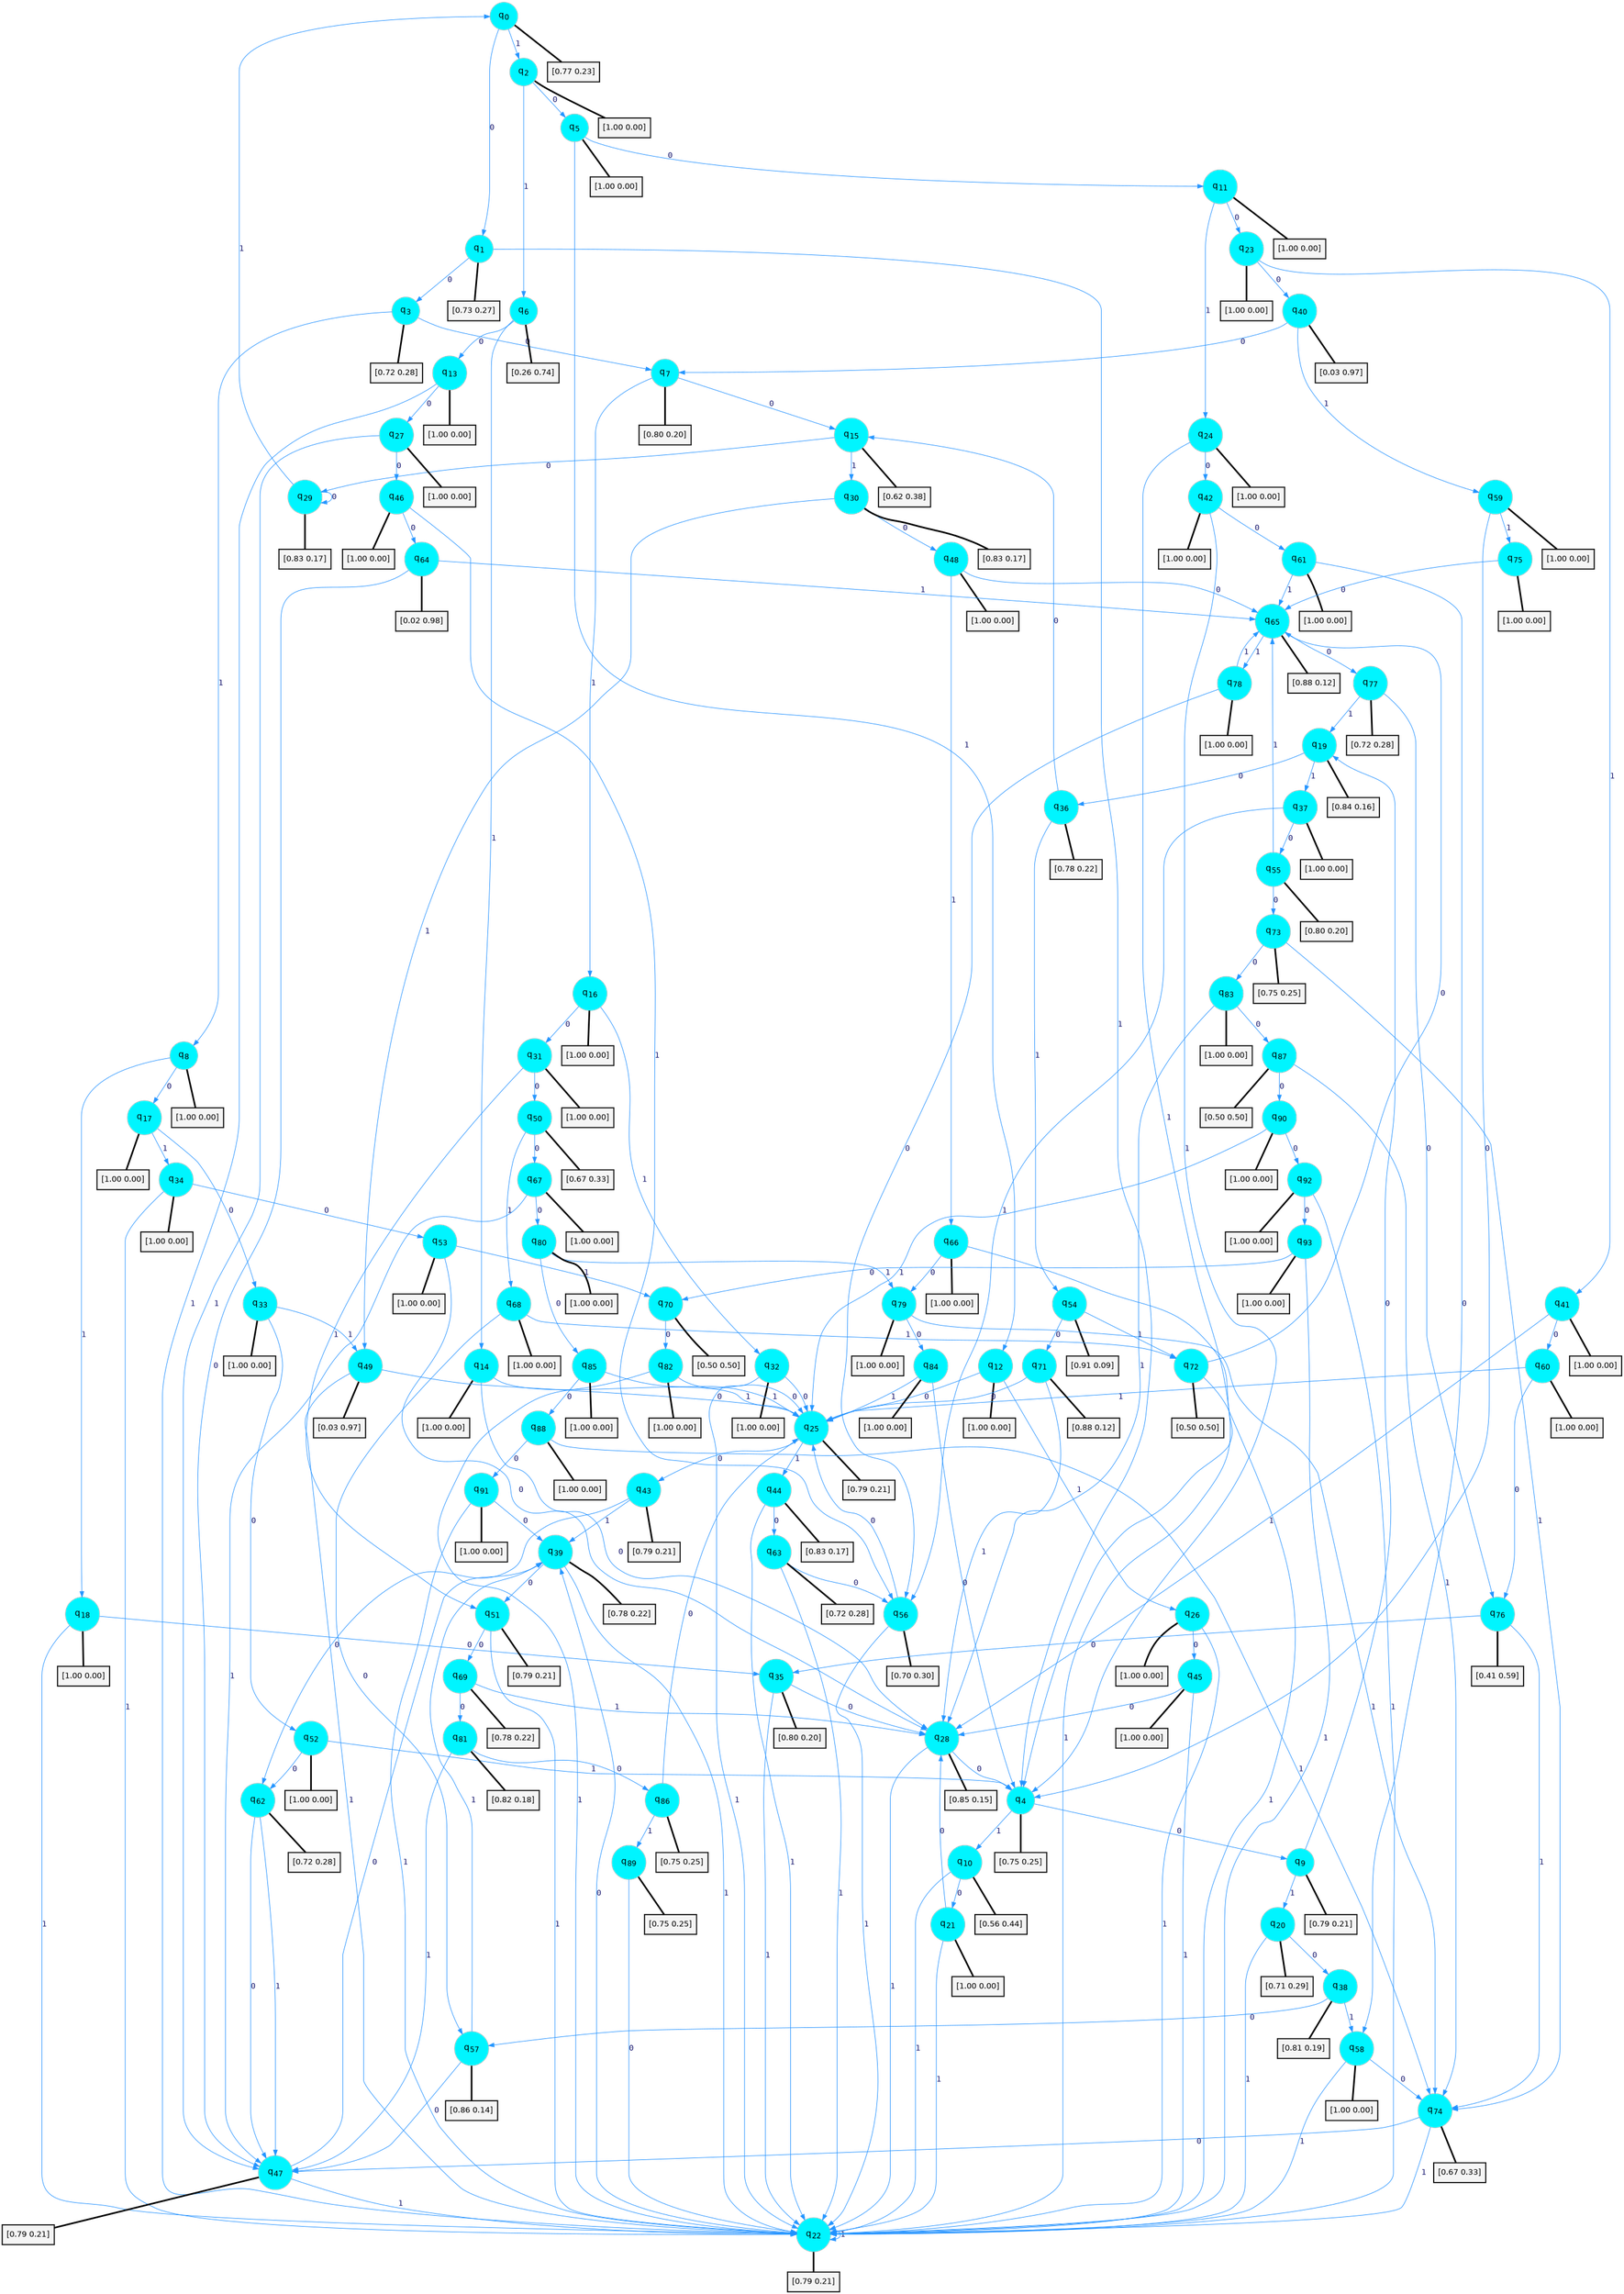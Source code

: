 digraph G {
graph [
bgcolor=transparent, dpi=300, rankdir=TD, size="40,25"];
node [
color=gray, fillcolor=turquoise1, fontcolor=black, fontname=Helvetica, fontsize=16, fontweight=bold, shape=circle, style=filled];
edge [
arrowsize=1, color=dodgerblue1, fontcolor=midnightblue, fontname=courier, fontweight=bold, penwidth=1, style=solid, weight=20];
0[label=<q<SUB>0</SUB>>];
1[label=<q<SUB>1</SUB>>];
2[label=<q<SUB>2</SUB>>];
3[label=<q<SUB>3</SUB>>];
4[label=<q<SUB>4</SUB>>];
5[label=<q<SUB>5</SUB>>];
6[label=<q<SUB>6</SUB>>];
7[label=<q<SUB>7</SUB>>];
8[label=<q<SUB>8</SUB>>];
9[label=<q<SUB>9</SUB>>];
10[label=<q<SUB>10</SUB>>];
11[label=<q<SUB>11</SUB>>];
12[label=<q<SUB>12</SUB>>];
13[label=<q<SUB>13</SUB>>];
14[label=<q<SUB>14</SUB>>];
15[label=<q<SUB>15</SUB>>];
16[label=<q<SUB>16</SUB>>];
17[label=<q<SUB>17</SUB>>];
18[label=<q<SUB>18</SUB>>];
19[label=<q<SUB>19</SUB>>];
20[label=<q<SUB>20</SUB>>];
21[label=<q<SUB>21</SUB>>];
22[label=<q<SUB>22</SUB>>];
23[label=<q<SUB>23</SUB>>];
24[label=<q<SUB>24</SUB>>];
25[label=<q<SUB>25</SUB>>];
26[label=<q<SUB>26</SUB>>];
27[label=<q<SUB>27</SUB>>];
28[label=<q<SUB>28</SUB>>];
29[label=<q<SUB>29</SUB>>];
30[label=<q<SUB>30</SUB>>];
31[label=<q<SUB>31</SUB>>];
32[label=<q<SUB>32</SUB>>];
33[label=<q<SUB>33</SUB>>];
34[label=<q<SUB>34</SUB>>];
35[label=<q<SUB>35</SUB>>];
36[label=<q<SUB>36</SUB>>];
37[label=<q<SUB>37</SUB>>];
38[label=<q<SUB>38</SUB>>];
39[label=<q<SUB>39</SUB>>];
40[label=<q<SUB>40</SUB>>];
41[label=<q<SUB>41</SUB>>];
42[label=<q<SUB>42</SUB>>];
43[label=<q<SUB>43</SUB>>];
44[label=<q<SUB>44</SUB>>];
45[label=<q<SUB>45</SUB>>];
46[label=<q<SUB>46</SUB>>];
47[label=<q<SUB>47</SUB>>];
48[label=<q<SUB>48</SUB>>];
49[label=<q<SUB>49</SUB>>];
50[label=<q<SUB>50</SUB>>];
51[label=<q<SUB>51</SUB>>];
52[label=<q<SUB>52</SUB>>];
53[label=<q<SUB>53</SUB>>];
54[label=<q<SUB>54</SUB>>];
55[label=<q<SUB>55</SUB>>];
56[label=<q<SUB>56</SUB>>];
57[label=<q<SUB>57</SUB>>];
58[label=<q<SUB>58</SUB>>];
59[label=<q<SUB>59</SUB>>];
60[label=<q<SUB>60</SUB>>];
61[label=<q<SUB>61</SUB>>];
62[label=<q<SUB>62</SUB>>];
63[label=<q<SUB>63</SUB>>];
64[label=<q<SUB>64</SUB>>];
65[label=<q<SUB>65</SUB>>];
66[label=<q<SUB>66</SUB>>];
67[label=<q<SUB>67</SUB>>];
68[label=<q<SUB>68</SUB>>];
69[label=<q<SUB>69</SUB>>];
70[label=<q<SUB>70</SUB>>];
71[label=<q<SUB>71</SUB>>];
72[label=<q<SUB>72</SUB>>];
73[label=<q<SUB>73</SUB>>];
74[label=<q<SUB>74</SUB>>];
75[label=<q<SUB>75</SUB>>];
76[label=<q<SUB>76</SUB>>];
77[label=<q<SUB>77</SUB>>];
78[label=<q<SUB>78</SUB>>];
79[label=<q<SUB>79</SUB>>];
80[label=<q<SUB>80</SUB>>];
81[label=<q<SUB>81</SUB>>];
82[label=<q<SUB>82</SUB>>];
83[label=<q<SUB>83</SUB>>];
84[label=<q<SUB>84</SUB>>];
85[label=<q<SUB>85</SUB>>];
86[label=<q<SUB>86</SUB>>];
87[label=<q<SUB>87</SUB>>];
88[label=<q<SUB>88</SUB>>];
89[label=<q<SUB>89</SUB>>];
90[label=<q<SUB>90</SUB>>];
91[label=<q<SUB>91</SUB>>];
92[label=<q<SUB>92</SUB>>];
93[label=<q<SUB>93</SUB>>];
94[label="[0.77 0.23]", shape=box,fontcolor=black, fontname=Helvetica, fontsize=14, penwidth=2, fillcolor=whitesmoke,color=black];
95[label="[0.73 0.27]", shape=box,fontcolor=black, fontname=Helvetica, fontsize=14, penwidth=2, fillcolor=whitesmoke,color=black];
96[label="[1.00 0.00]", shape=box,fontcolor=black, fontname=Helvetica, fontsize=14, penwidth=2, fillcolor=whitesmoke,color=black];
97[label="[0.72 0.28]", shape=box,fontcolor=black, fontname=Helvetica, fontsize=14, penwidth=2, fillcolor=whitesmoke,color=black];
98[label="[0.75 0.25]", shape=box,fontcolor=black, fontname=Helvetica, fontsize=14, penwidth=2, fillcolor=whitesmoke,color=black];
99[label="[1.00 0.00]", shape=box,fontcolor=black, fontname=Helvetica, fontsize=14, penwidth=2, fillcolor=whitesmoke,color=black];
100[label="[0.26 0.74]", shape=box,fontcolor=black, fontname=Helvetica, fontsize=14, penwidth=2, fillcolor=whitesmoke,color=black];
101[label="[0.80 0.20]", shape=box,fontcolor=black, fontname=Helvetica, fontsize=14, penwidth=2, fillcolor=whitesmoke,color=black];
102[label="[1.00 0.00]", shape=box,fontcolor=black, fontname=Helvetica, fontsize=14, penwidth=2, fillcolor=whitesmoke,color=black];
103[label="[0.79 0.21]", shape=box,fontcolor=black, fontname=Helvetica, fontsize=14, penwidth=2, fillcolor=whitesmoke,color=black];
104[label="[0.56 0.44]", shape=box,fontcolor=black, fontname=Helvetica, fontsize=14, penwidth=2, fillcolor=whitesmoke,color=black];
105[label="[1.00 0.00]", shape=box,fontcolor=black, fontname=Helvetica, fontsize=14, penwidth=2, fillcolor=whitesmoke,color=black];
106[label="[1.00 0.00]", shape=box,fontcolor=black, fontname=Helvetica, fontsize=14, penwidth=2, fillcolor=whitesmoke,color=black];
107[label="[1.00 0.00]", shape=box,fontcolor=black, fontname=Helvetica, fontsize=14, penwidth=2, fillcolor=whitesmoke,color=black];
108[label="[1.00 0.00]", shape=box,fontcolor=black, fontname=Helvetica, fontsize=14, penwidth=2, fillcolor=whitesmoke,color=black];
109[label="[0.62 0.38]", shape=box,fontcolor=black, fontname=Helvetica, fontsize=14, penwidth=2, fillcolor=whitesmoke,color=black];
110[label="[1.00 0.00]", shape=box,fontcolor=black, fontname=Helvetica, fontsize=14, penwidth=2, fillcolor=whitesmoke,color=black];
111[label="[1.00 0.00]", shape=box,fontcolor=black, fontname=Helvetica, fontsize=14, penwidth=2, fillcolor=whitesmoke,color=black];
112[label="[1.00 0.00]", shape=box,fontcolor=black, fontname=Helvetica, fontsize=14, penwidth=2, fillcolor=whitesmoke,color=black];
113[label="[0.84 0.16]", shape=box,fontcolor=black, fontname=Helvetica, fontsize=14, penwidth=2, fillcolor=whitesmoke,color=black];
114[label="[0.71 0.29]", shape=box,fontcolor=black, fontname=Helvetica, fontsize=14, penwidth=2, fillcolor=whitesmoke,color=black];
115[label="[1.00 0.00]", shape=box,fontcolor=black, fontname=Helvetica, fontsize=14, penwidth=2, fillcolor=whitesmoke,color=black];
116[label="[0.79 0.21]", shape=box,fontcolor=black, fontname=Helvetica, fontsize=14, penwidth=2, fillcolor=whitesmoke,color=black];
117[label="[1.00 0.00]", shape=box,fontcolor=black, fontname=Helvetica, fontsize=14, penwidth=2, fillcolor=whitesmoke,color=black];
118[label="[1.00 0.00]", shape=box,fontcolor=black, fontname=Helvetica, fontsize=14, penwidth=2, fillcolor=whitesmoke,color=black];
119[label="[0.79 0.21]", shape=box,fontcolor=black, fontname=Helvetica, fontsize=14, penwidth=2, fillcolor=whitesmoke,color=black];
120[label="[1.00 0.00]", shape=box,fontcolor=black, fontname=Helvetica, fontsize=14, penwidth=2, fillcolor=whitesmoke,color=black];
121[label="[1.00 0.00]", shape=box,fontcolor=black, fontname=Helvetica, fontsize=14, penwidth=2, fillcolor=whitesmoke,color=black];
122[label="[0.85 0.15]", shape=box,fontcolor=black, fontname=Helvetica, fontsize=14, penwidth=2, fillcolor=whitesmoke,color=black];
123[label="[0.83 0.17]", shape=box,fontcolor=black, fontname=Helvetica, fontsize=14, penwidth=2, fillcolor=whitesmoke,color=black];
124[label="[0.83 0.17]", shape=box,fontcolor=black, fontname=Helvetica, fontsize=14, penwidth=2, fillcolor=whitesmoke,color=black];
125[label="[1.00 0.00]", shape=box,fontcolor=black, fontname=Helvetica, fontsize=14, penwidth=2, fillcolor=whitesmoke,color=black];
126[label="[1.00 0.00]", shape=box,fontcolor=black, fontname=Helvetica, fontsize=14, penwidth=2, fillcolor=whitesmoke,color=black];
127[label="[1.00 0.00]", shape=box,fontcolor=black, fontname=Helvetica, fontsize=14, penwidth=2, fillcolor=whitesmoke,color=black];
128[label="[1.00 0.00]", shape=box,fontcolor=black, fontname=Helvetica, fontsize=14, penwidth=2, fillcolor=whitesmoke,color=black];
129[label="[0.80 0.20]", shape=box,fontcolor=black, fontname=Helvetica, fontsize=14, penwidth=2, fillcolor=whitesmoke,color=black];
130[label="[0.78 0.22]", shape=box,fontcolor=black, fontname=Helvetica, fontsize=14, penwidth=2, fillcolor=whitesmoke,color=black];
131[label="[1.00 0.00]", shape=box,fontcolor=black, fontname=Helvetica, fontsize=14, penwidth=2, fillcolor=whitesmoke,color=black];
132[label="[0.81 0.19]", shape=box,fontcolor=black, fontname=Helvetica, fontsize=14, penwidth=2, fillcolor=whitesmoke,color=black];
133[label="[0.78 0.22]", shape=box,fontcolor=black, fontname=Helvetica, fontsize=14, penwidth=2, fillcolor=whitesmoke,color=black];
134[label="[0.03 0.97]", shape=box,fontcolor=black, fontname=Helvetica, fontsize=14, penwidth=2, fillcolor=whitesmoke,color=black];
135[label="[1.00 0.00]", shape=box,fontcolor=black, fontname=Helvetica, fontsize=14, penwidth=2, fillcolor=whitesmoke,color=black];
136[label="[1.00 0.00]", shape=box,fontcolor=black, fontname=Helvetica, fontsize=14, penwidth=2, fillcolor=whitesmoke,color=black];
137[label="[0.79 0.21]", shape=box,fontcolor=black, fontname=Helvetica, fontsize=14, penwidth=2, fillcolor=whitesmoke,color=black];
138[label="[0.83 0.17]", shape=box,fontcolor=black, fontname=Helvetica, fontsize=14, penwidth=2, fillcolor=whitesmoke,color=black];
139[label="[1.00 0.00]", shape=box,fontcolor=black, fontname=Helvetica, fontsize=14, penwidth=2, fillcolor=whitesmoke,color=black];
140[label="[1.00 0.00]", shape=box,fontcolor=black, fontname=Helvetica, fontsize=14, penwidth=2, fillcolor=whitesmoke,color=black];
141[label="[0.79 0.21]", shape=box,fontcolor=black, fontname=Helvetica, fontsize=14, penwidth=2, fillcolor=whitesmoke,color=black];
142[label="[1.00 0.00]", shape=box,fontcolor=black, fontname=Helvetica, fontsize=14, penwidth=2, fillcolor=whitesmoke,color=black];
143[label="[0.03 0.97]", shape=box,fontcolor=black, fontname=Helvetica, fontsize=14, penwidth=2, fillcolor=whitesmoke,color=black];
144[label="[0.67 0.33]", shape=box,fontcolor=black, fontname=Helvetica, fontsize=14, penwidth=2, fillcolor=whitesmoke,color=black];
145[label="[0.79 0.21]", shape=box,fontcolor=black, fontname=Helvetica, fontsize=14, penwidth=2, fillcolor=whitesmoke,color=black];
146[label="[1.00 0.00]", shape=box,fontcolor=black, fontname=Helvetica, fontsize=14, penwidth=2, fillcolor=whitesmoke,color=black];
147[label="[1.00 0.00]", shape=box,fontcolor=black, fontname=Helvetica, fontsize=14, penwidth=2, fillcolor=whitesmoke,color=black];
148[label="[0.91 0.09]", shape=box,fontcolor=black, fontname=Helvetica, fontsize=14, penwidth=2, fillcolor=whitesmoke,color=black];
149[label="[0.80 0.20]", shape=box,fontcolor=black, fontname=Helvetica, fontsize=14, penwidth=2, fillcolor=whitesmoke,color=black];
150[label="[0.70 0.30]", shape=box,fontcolor=black, fontname=Helvetica, fontsize=14, penwidth=2, fillcolor=whitesmoke,color=black];
151[label="[0.86 0.14]", shape=box,fontcolor=black, fontname=Helvetica, fontsize=14, penwidth=2, fillcolor=whitesmoke,color=black];
152[label="[1.00 0.00]", shape=box,fontcolor=black, fontname=Helvetica, fontsize=14, penwidth=2, fillcolor=whitesmoke,color=black];
153[label="[1.00 0.00]", shape=box,fontcolor=black, fontname=Helvetica, fontsize=14, penwidth=2, fillcolor=whitesmoke,color=black];
154[label="[1.00 0.00]", shape=box,fontcolor=black, fontname=Helvetica, fontsize=14, penwidth=2, fillcolor=whitesmoke,color=black];
155[label="[1.00 0.00]", shape=box,fontcolor=black, fontname=Helvetica, fontsize=14, penwidth=2, fillcolor=whitesmoke,color=black];
156[label="[0.72 0.28]", shape=box,fontcolor=black, fontname=Helvetica, fontsize=14, penwidth=2, fillcolor=whitesmoke,color=black];
157[label="[0.72 0.28]", shape=box,fontcolor=black, fontname=Helvetica, fontsize=14, penwidth=2, fillcolor=whitesmoke,color=black];
158[label="[0.02 0.98]", shape=box,fontcolor=black, fontname=Helvetica, fontsize=14, penwidth=2, fillcolor=whitesmoke,color=black];
159[label="[0.88 0.12]", shape=box,fontcolor=black, fontname=Helvetica, fontsize=14, penwidth=2, fillcolor=whitesmoke,color=black];
160[label="[1.00 0.00]", shape=box,fontcolor=black, fontname=Helvetica, fontsize=14, penwidth=2, fillcolor=whitesmoke,color=black];
161[label="[1.00 0.00]", shape=box,fontcolor=black, fontname=Helvetica, fontsize=14, penwidth=2, fillcolor=whitesmoke,color=black];
162[label="[1.00 0.00]", shape=box,fontcolor=black, fontname=Helvetica, fontsize=14, penwidth=2, fillcolor=whitesmoke,color=black];
163[label="[0.78 0.22]", shape=box,fontcolor=black, fontname=Helvetica, fontsize=14, penwidth=2, fillcolor=whitesmoke,color=black];
164[label="[0.50 0.50]", shape=box,fontcolor=black, fontname=Helvetica, fontsize=14, penwidth=2, fillcolor=whitesmoke,color=black];
165[label="[0.88 0.12]", shape=box,fontcolor=black, fontname=Helvetica, fontsize=14, penwidth=2, fillcolor=whitesmoke,color=black];
166[label="[0.50 0.50]", shape=box,fontcolor=black, fontname=Helvetica, fontsize=14, penwidth=2, fillcolor=whitesmoke,color=black];
167[label="[0.75 0.25]", shape=box,fontcolor=black, fontname=Helvetica, fontsize=14, penwidth=2, fillcolor=whitesmoke,color=black];
168[label="[0.67 0.33]", shape=box,fontcolor=black, fontname=Helvetica, fontsize=14, penwidth=2, fillcolor=whitesmoke,color=black];
169[label="[1.00 0.00]", shape=box,fontcolor=black, fontname=Helvetica, fontsize=14, penwidth=2, fillcolor=whitesmoke,color=black];
170[label="[0.41 0.59]", shape=box,fontcolor=black, fontname=Helvetica, fontsize=14, penwidth=2, fillcolor=whitesmoke,color=black];
171[label="[0.72 0.28]", shape=box,fontcolor=black, fontname=Helvetica, fontsize=14, penwidth=2, fillcolor=whitesmoke,color=black];
172[label="[1.00 0.00]", shape=box,fontcolor=black, fontname=Helvetica, fontsize=14, penwidth=2, fillcolor=whitesmoke,color=black];
173[label="[1.00 0.00]", shape=box,fontcolor=black, fontname=Helvetica, fontsize=14, penwidth=2, fillcolor=whitesmoke,color=black];
174[label="[1.00 0.00]", shape=box,fontcolor=black, fontname=Helvetica, fontsize=14, penwidth=2, fillcolor=whitesmoke,color=black];
175[label="[0.82 0.18]", shape=box,fontcolor=black, fontname=Helvetica, fontsize=14, penwidth=2, fillcolor=whitesmoke,color=black];
176[label="[1.00 0.00]", shape=box,fontcolor=black, fontname=Helvetica, fontsize=14, penwidth=2, fillcolor=whitesmoke,color=black];
177[label="[1.00 0.00]", shape=box,fontcolor=black, fontname=Helvetica, fontsize=14, penwidth=2, fillcolor=whitesmoke,color=black];
178[label="[1.00 0.00]", shape=box,fontcolor=black, fontname=Helvetica, fontsize=14, penwidth=2, fillcolor=whitesmoke,color=black];
179[label="[1.00 0.00]", shape=box,fontcolor=black, fontname=Helvetica, fontsize=14, penwidth=2, fillcolor=whitesmoke,color=black];
180[label="[0.75 0.25]", shape=box,fontcolor=black, fontname=Helvetica, fontsize=14, penwidth=2, fillcolor=whitesmoke,color=black];
181[label="[0.50 0.50]", shape=box,fontcolor=black, fontname=Helvetica, fontsize=14, penwidth=2, fillcolor=whitesmoke,color=black];
182[label="[1.00 0.00]", shape=box,fontcolor=black, fontname=Helvetica, fontsize=14, penwidth=2, fillcolor=whitesmoke,color=black];
183[label="[0.75 0.25]", shape=box,fontcolor=black, fontname=Helvetica, fontsize=14, penwidth=2, fillcolor=whitesmoke,color=black];
184[label="[1.00 0.00]", shape=box,fontcolor=black, fontname=Helvetica, fontsize=14, penwidth=2, fillcolor=whitesmoke,color=black];
185[label="[1.00 0.00]", shape=box,fontcolor=black, fontname=Helvetica, fontsize=14, penwidth=2, fillcolor=whitesmoke,color=black];
186[label="[1.00 0.00]", shape=box,fontcolor=black, fontname=Helvetica, fontsize=14, penwidth=2, fillcolor=whitesmoke,color=black];
187[label="[1.00 0.00]", shape=box,fontcolor=black, fontname=Helvetica, fontsize=14, penwidth=2, fillcolor=whitesmoke,color=black];
0->1 [label=0];
0->2 [label=1];
0->94 [arrowhead=none, penwidth=3,color=black];
1->3 [label=0];
1->4 [label=1];
1->95 [arrowhead=none, penwidth=3,color=black];
2->5 [label=0];
2->6 [label=1];
2->96 [arrowhead=none, penwidth=3,color=black];
3->7 [label=0];
3->8 [label=1];
3->97 [arrowhead=none, penwidth=3,color=black];
4->9 [label=0];
4->10 [label=1];
4->98 [arrowhead=none, penwidth=3,color=black];
5->11 [label=0];
5->12 [label=1];
5->99 [arrowhead=none, penwidth=3,color=black];
6->13 [label=0];
6->14 [label=1];
6->100 [arrowhead=none, penwidth=3,color=black];
7->15 [label=0];
7->16 [label=1];
7->101 [arrowhead=none, penwidth=3,color=black];
8->17 [label=0];
8->18 [label=1];
8->102 [arrowhead=none, penwidth=3,color=black];
9->19 [label=0];
9->20 [label=1];
9->103 [arrowhead=none, penwidth=3,color=black];
10->21 [label=0];
10->22 [label=1];
10->104 [arrowhead=none, penwidth=3,color=black];
11->23 [label=0];
11->24 [label=1];
11->105 [arrowhead=none, penwidth=3,color=black];
12->25 [label=0];
12->26 [label=1];
12->106 [arrowhead=none, penwidth=3,color=black];
13->27 [label=0];
13->22 [label=1];
13->107 [arrowhead=none, penwidth=3,color=black];
14->28 [label=0];
14->25 [label=1];
14->108 [arrowhead=none, penwidth=3,color=black];
15->29 [label=0];
15->30 [label=1];
15->109 [arrowhead=none, penwidth=3,color=black];
16->31 [label=0];
16->32 [label=1];
16->110 [arrowhead=none, penwidth=3,color=black];
17->33 [label=0];
17->34 [label=1];
17->111 [arrowhead=none, penwidth=3,color=black];
18->35 [label=0];
18->22 [label=1];
18->112 [arrowhead=none, penwidth=3,color=black];
19->36 [label=0];
19->37 [label=1];
19->113 [arrowhead=none, penwidth=3,color=black];
20->38 [label=0];
20->22 [label=1];
20->114 [arrowhead=none, penwidth=3,color=black];
21->28 [label=0];
21->22 [label=1];
21->115 [arrowhead=none, penwidth=3,color=black];
22->39 [label=0];
22->22 [label=1];
22->116 [arrowhead=none, penwidth=3,color=black];
23->40 [label=0];
23->41 [label=1];
23->117 [arrowhead=none, penwidth=3,color=black];
24->42 [label=0];
24->4 [label=1];
24->118 [arrowhead=none, penwidth=3,color=black];
25->43 [label=0];
25->44 [label=1];
25->119 [arrowhead=none, penwidth=3,color=black];
26->45 [label=0];
26->22 [label=1];
26->120 [arrowhead=none, penwidth=3,color=black];
27->46 [label=0];
27->47 [label=1];
27->121 [arrowhead=none, penwidth=3,color=black];
28->4 [label=0];
28->22 [label=1];
28->122 [arrowhead=none, penwidth=3,color=black];
29->29 [label=0];
29->0 [label=1];
29->123 [arrowhead=none, penwidth=3,color=black];
30->48 [label=0];
30->49 [label=1];
30->124 [arrowhead=none, penwidth=3,color=black];
31->50 [label=0];
31->51 [label=1];
31->125 [arrowhead=none, penwidth=3,color=black];
32->25 [label=0];
32->22 [label=1];
32->126 [arrowhead=none, penwidth=3,color=black];
33->52 [label=0];
33->49 [label=1];
33->127 [arrowhead=none, penwidth=3,color=black];
34->53 [label=0];
34->22 [label=1];
34->128 [arrowhead=none, penwidth=3,color=black];
35->28 [label=0];
35->22 [label=1];
35->129 [arrowhead=none, penwidth=3,color=black];
36->15 [label=0];
36->54 [label=1];
36->130 [arrowhead=none, penwidth=3,color=black];
37->55 [label=0];
37->56 [label=1];
37->131 [arrowhead=none, penwidth=3,color=black];
38->57 [label=0];
38->58 [label=1];
38->132 [arrowhead=none, penwidth=3,color=black];
39->51 [label=0];
39->22 [label=1];
39->133 [arrowhead=none, penwidth=3,color=black];
40->7 [label=0];
40->59 [label=1];
40->134 [arrowhead=none, penwidth=3,color=black];
41->60 [label=0];
41->28 [label=1];
41->135 [arrowhead=none, penwidth=3,color=black];
42->61 [label=0];
42->4 [label=1];
42->136 [arrowhead=none, penwidth=3,color=black];
43->62 [label=0];
43->39 [label=1];
43->137 [arrowhead=none, penwidth=3,color=black];
44->63 [label=0];
44->22 [label=1];
44->138 [arrowhead=none, penwidth=3,color=black];
45->28 [label=0];
45->22 [label=1];
45->139 [arrowhead=none, penwidth=3,color=black];
46->64 [label=0];
46->56 [label=1];
46->140 [arrowhead=none, penwidth=3,color=black];
47->39 [label=0];
47->22 [label=1];
47->141 [arrowhead=none, penwidth=3,color=black];
48->65 [label=0];
48->66 [label=1];
48->142 [arrowhead=none, penwidth=3,color=black];
49->25 [label=0];
49->22 [label=1];
49->143 [arrowhead=none, penwidth=3,color=black];
50->67 [label=0];
50->68 [label=1];
50->144 [arrowhead=none, penwidth=3,color=black];
51->69 [label=0];
51->22 [label=1];
51->145 [arrowhead=none, penwidth=3,color=black];
52->62 [label=0];
52->4 [label=1];
52->146 [arrowhead=none, penwidth=3,color=black];
53->28 [label=0];
53->70 [label=1];
53->147 [arrowhead=none, penwidth=3,color=black];
54->71 [label=0];
54->72 [label=1];
54->148 [arrowhead=none, penwidth=3,color=black];
55->73 [label=0];
55->65 [label=1];
55->149 [arrowhead=none, penwidth=3,color=black];
56->25 [label=0];
56->22 [label=1];
56->150 [arrowhead=none, penwidth=3,color=black];
57->47 [label=0];
57->39 [label=1];
57->151 [arrowhead=none, penwidth=3,color=black];
58->74 [label=0];
58->22 [label=1];
58->152 [arrowhead=none, penwidth=3,color=black];
59->4 [label=0];
59->75 [label=1];
59->153 [arrowhead=none, penwidth=3,color=black];
60->76 [label=0];
60->25 [label=1];
60->154 [arrowhead=none, penwidth=3,color=black];
61->58 [label=0];
61->65 [label=1];
61->155 [arrowhead=none, penwidth=3,color=black];
62->47 [label=0];
62->47 [label=1];
62->156 [arrowhead=none, penwidth=3,color=black];
63->56 [label=0];
63->22 [label=1];
63->157 [arrowhead=none, penwidth=3,color=black];
64->47 [label=0];
64->65 [label=1];
64->158 [arrowhead=none, penwidth=3,color=black];
65->77 [label=0];
65->78 [label=1];
65->159 [arrowhead=none, penwidth=3,color=black];
66->79 [label=0];
66->22 [label=1];
66->160 [arrowhead=none, penwidth=3,color=black];
67->80 [label=0];
67->47 [label=1];
67->161 [arrowhead=none, penwidth=3,color=black];
68->57 [label=0];
68->72 [label=1];
68->162 [arrowhead=none, penwidth=3,color=black];
69->81 [label=0];
69->28 [label=1];
69->163 [arrowhead=none, penwidth=3,color=black];
70->82 [label=0];
70->164 [arrowhead=none, penwidth=3,color=black];
71->25 [label=0];
71->28 [label=1];
71->165 [arrowhead=none, penwidth=3,color=black];
72->65 [label=0];
72->22 [label=1];
72->166 [arrowhead=none, penwidth=3,color=black];
73->83 [label=0];
73->74 [label=1];
73->167 [arrowhead=none, penwidth=3,color=black];
74->47 [label=0];
74->22 [label=1];
74->168 [arrowhead=none, penwidth=3,color=black];
75->65 [label=0];
75->169 [arrowhead=none, penwidth=3,color=black];
76->35 [label=0];
76->74 [label=1];
76->170 [arrowhead=none, penwidth=3,color=black];
77->76 [label=0];
77->19 [label=1];
77->171 [arrowhead=none, penwidth=3,color=black];
78->56 [label=0];
78->65 [label=1];
78->172 [arrowhead=none, penwidth=3,color=black];
79->84 [label=0];
79->74 [label=1];
79->173 [arrowhead=none, penwidth=3,color=black];
80->85 [label=0];
80->79 [label=1];
80->174 [arrowhead=none, penwidth=3,color=black];
81->86 [label=0];
81->47 [label=1];
81->175 [arrowhead=none, penwidth=3,color=black];
82->25 [label=0];
82->22 [label=1];
82->176 [arrowhead=none, penwidth=3,color=black];
83->87 [label=0];
83->28 [label=1];
83->177 [arrowhead=none, penwidth=3,color=black];
84->4 [label=0];
84->25 [label=1];
84->178 [arrowhead=none, penwidth=3,color=black];
85->88 [label=0];
85->25 [label=1];
85->179 [arrowhead=none, penwidth=3,color=black];
86->25 [label=0];
86->89 [label=1];
86->180 [arrowhead=none, penwidth=3,color=black];
87->90 [label=0];
87->74 [label=1];
87->181 [arrowhead=none, penwidth=3,color=black];
88->91 [label=0];
88->74 [label=1];
88->182 [arrowhead=none, penwidth=3,color=black];
89->22 [label=0];
89->183 [arrowhead=none, penwidth=3,color=black];
90->92 [label=0];
90->25 [label=1];
90->184 [arrowhead=none, penwidth=3,color=black];
91->39 [label=0];
91->22 [label=1];
91->185 [arrowhead=none, penwidth=3,color=black];
92->93 [label=0];
92->22 [label=1];
92->186 [arrowhead=none, penwidth=3,color=black];
93->70 [label=0];
93->22 [label=1];
93->187 [arrowhead=none, penwidth=3,color=black];
}
